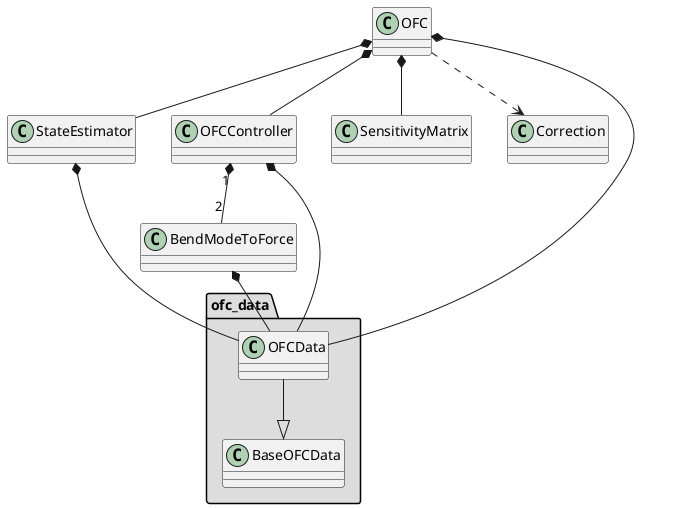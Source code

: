 @startuml
package "ofc_data" #DDDDDD {
  OFCData --|> BaseOFCData
}

class OFC
StateEstimator *-- OFCData
OFCController *-- OFCData
OFCController "1" *-- "2" BendModeToForce
BendModeToForce *-- OFCData
OFC *-- OFCData
OFC *-- SensitivityMatrix
OFC *-- StateEstimator
OFC *-- OFCController
OFC ..> Correction
@enduml
